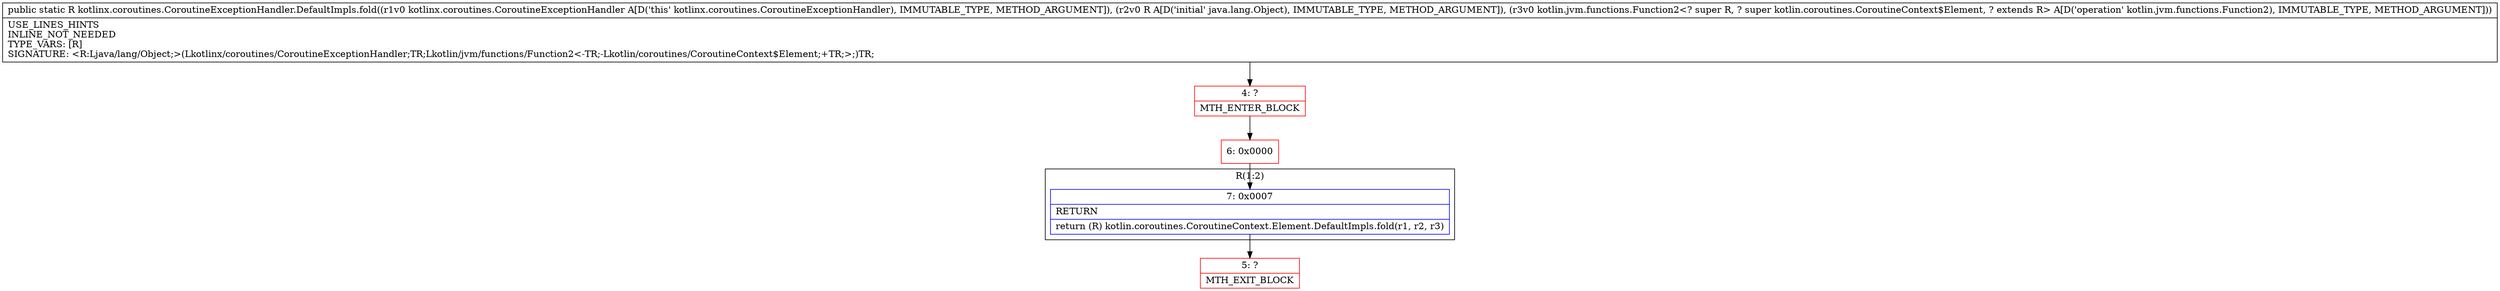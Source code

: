 digraph "CFG forkotlinx.coroutines.CoroutineExceptionHandler.DefaultImpls.fold(Lkotlinx\/coroutines\/CoroutineExceptionHandler;Ljava\/lang\/Object;Lkotlin\/jvm\/functions\/Function2;)Ljava\/lang\/Object;" {
subgraph cluster_Region_492205391 {
label = "R(1:2)";
node [shape=record,color=blue];
Node_7 [shape=record,label="{7\:\ 0x0007|RETURN\l|return (R) kotlin.coroutines.CoroutineContext.Element.DefaultImpls.fold(r1, r2, r3)\l}"];
}
Node_4 [shape=record,color=red,label="{4\:\ ?|MTH_ENTER_BLOCK\l}"];
Node_6 [shape=record,color=red,label="{6\:\ 0x0000}"];
Node_5 [shape=record,color=red,label="{5\:\ ?|MTH_EXIT_BLOCK\l}"];
MethodNode[shape=record,label="{public static R kotlinx.coroutines.CoroutineExceptionHandler.DefaultImpls.fold((r1v0 kotlinx.coroutines.CoroutineExceptionHandler A[D('this' kotlinx.coroutines.CoroutineExceptionHandler), IMMUTABLE_TYPE, METHOD_ARGUMENT]), (r2v0 R A[D('initial' java.lang.Object), IMMUTABLE_TYPE, METHOD_ARGUMENT]), (r3v0 kotlin.jvm.functions.Function2\<? super R, ? super kotlin.coroutines.CoroutineContext$Element, ? extends R\> A[D('operation' kotlin.jvm.functions.Function2), IMMUTABLE_TYPE, METHOD_ARGUMENT]))  | USE_LINES_HINTS\lINLINE_NOT_NEEDED\lTYPE_VARS: [R]\lSIGNATURE: \<R:Ljava\/lang\/Object;\>(Lkotlinx\/coroutines\/CoroutineExceptionHandler;TR;Lkotlin\/jvm\/functions\/Function2\<\-TR;\-Lkotlin\/coroutines\/CoroutineContext$Element;+TR;\>;)TR;\l}"];
MethodNode -> Node_4;Node_7 -> Node_5;
Node_4 -> Node_6;
Node_6 -> Node_7;
}

